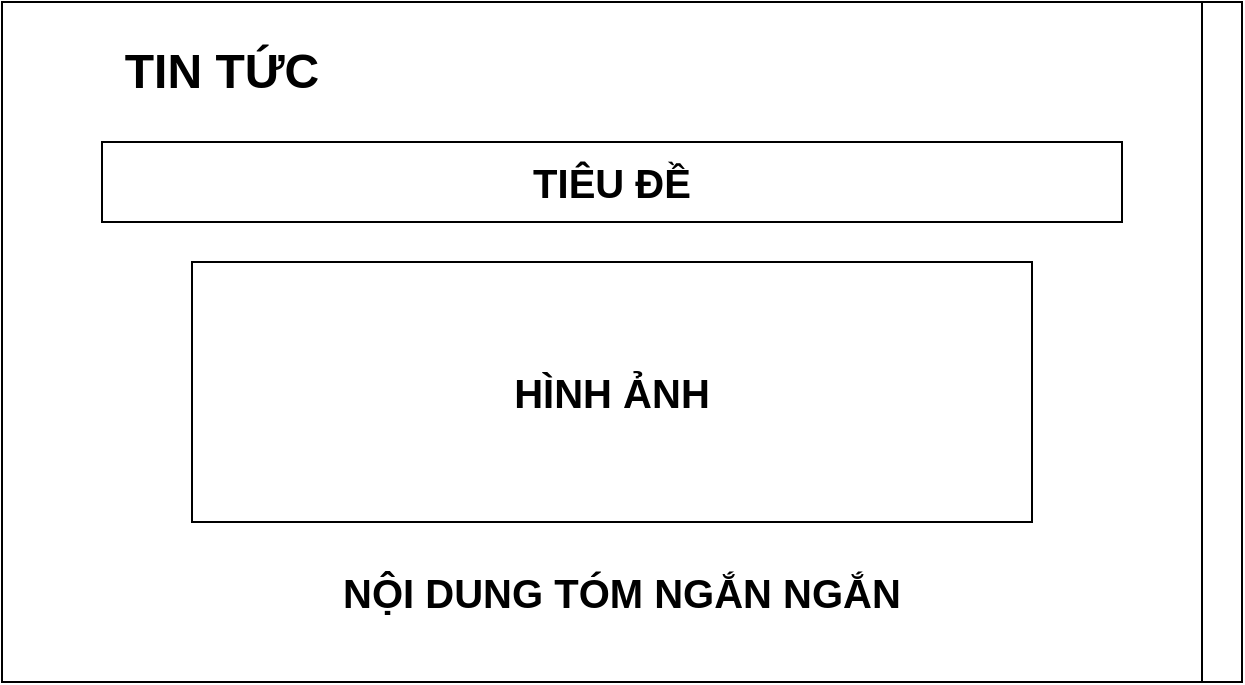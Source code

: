<mxfile version="21.4.0" type="device">
  <diagram name="Page-1" id="sl60tot-cfiaRbylI1Li">
    <mxGraphModel dx="1036" dy="606" grid="1" gridSize="10" guides="1" tooltips="1" connect="1" arrows="1" fold="1" page="1" pageScale="1" pageWidth="850" pageHeight="1100" math="0" shadow="0">
      <root>
        <mxCell id="0" />
        <mxCell id="1" parent="0" />
        <mxCell id="sKrpmMFDSdfUeh30Tr3f-1" value="" style="rounded=0;whiteSpace=wrap;html=1;fillColor=none;" parent="1" vertex="1">
          <mxGeometry x="120" y="80" width="620" height="340" as="geometry" />
        </mxCell>
        <mxCell id="sKrpmMFDSdfUeh30Tr3f-26" value="" style="rounded=0;whiteSpace=wrap;html=1;fillColor=none;" parent="1" vertex="1">
          <mxGeometry x="720" y="80" width="20" height="340" as="geometry" />
        </mxCell>
        <mxCell id="CDB8x_8W_AEETIh5c3ry-1" value="TIN TỨC" style="text;html=1;fillColor=none;align=center;verticalAlign=middle;whiteSpace=wrap;rounded=0;fontSize=24;fontStyle=1" parent="1" vertex="1">
          <mxGeometry x="170" y="100" width="120" height="30" as="geometry" />
        </mxCell>
        <mxCell id="CDB8x_8W_AEETIh5c3ry-2" value="TIÊU ĐỀ" style="rounded=0;whiteSpace=wrap;html=1;fontSize=20;fontStyle=1;fillColor=none;" parent="1" vertex="1">
          <mxGeometry x="170" y="150" width="510" height="40" as="geometry" />
        </mxCell>
        <mxCell id="CDB8x_8W_AEETIh5c3ry-3" value="HÌNH ẢNH" style="rounded=0;whiteSpace=wrap;html=1;fontSize=20;fontStyle=1;fillColor=none;" parent="1" vertex="1">
          <mxGeometry x="215" y="210" width="420" height="130" as="geometry" />
        </mxCell>
        <mxCell id="CDB8x_8W_AEETIh5c3ry-4" value="NỘI DUNG TÓM NGẮN NGẮN" style="text;html=1;fillColor=none;align=center;verticalAlign=middle;whiteSpace=wrap;rounded=0;fontSize=20;fontStyle=1" parent="1" vertex="1">
          <mxGeometry x="270" y="360" width="320" height="30" as="geometry" />
        </mxCell>
      </root>
    </mxGraphModel>
  </diagram>
</mxfile>
